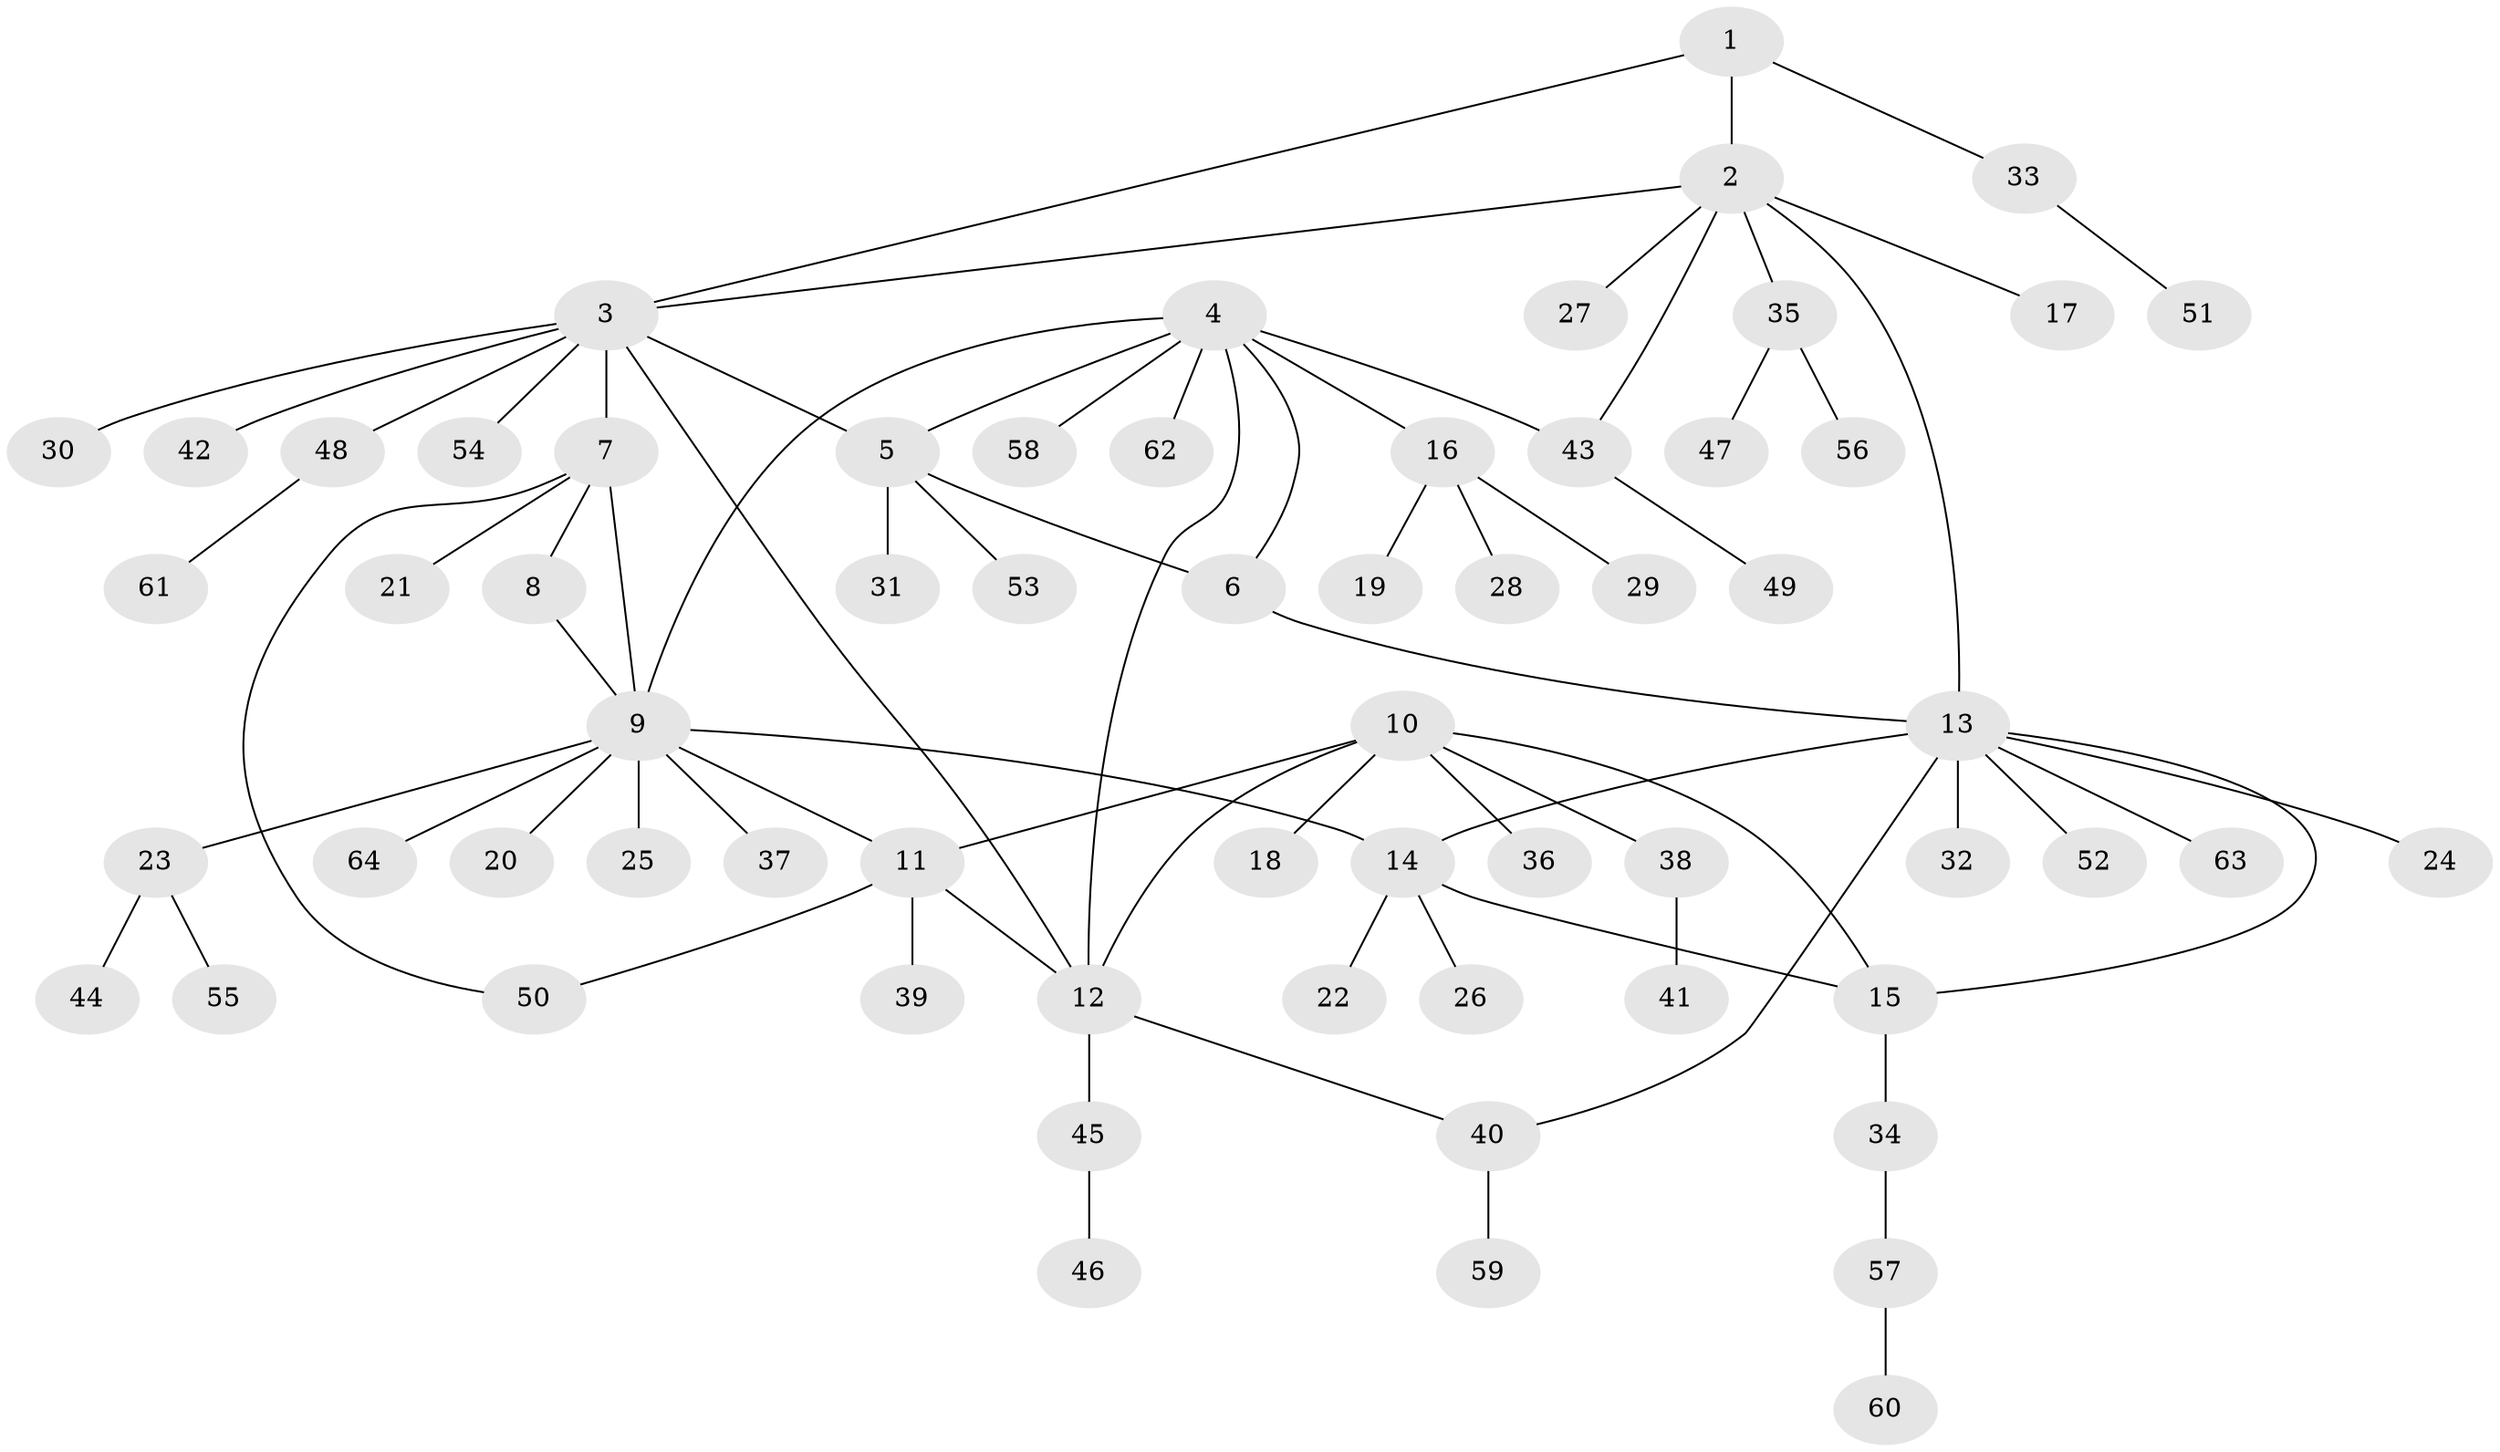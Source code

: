 // coarse degree distribution, {8: 0.02631578947368421, 11: 0.02631578947368421, 16: 0.02631578947368421, 4: 0.05263157894736842, 5: 0.05263157894736842, 3: 0.07894736842105263, 1: 0.631578947368421, 2: 0.10526315789473684}
// Generated by graph-tools (version 1.1) at 2025/19/03/04/25 18:19:35]
// undirected, 64 vertices, 77 edges
graph export_dot {
graph [start="1"]
  node [color=gray90,style=filled];
  1;
  2;
  3;
  4;
  5;
  6;
  7;
  8;
  9;
  10;
  11;
  12;
  13;
  14;
  15;
  16;
  17;
  18;
  19;
  20;
  21;
  22;
  23;
  24;
  25;
  26;
  27;
  28;
  29;
  30;
  31;
  32;
  33;
  34;
  35;
  36;
  37;
  38;
  39;
  40;
  41;
  42;
  43;
  44;
  45;
  46;
  47;
  48;
  49;
  50;
  51;
  52;
  53;
  54;
  55;
  56;
  57;
  58;
  59;
  60;
  61;
  62;
  63;
  64;
  1 -- 2;
  1 -- 3;
  1 -- 33;
  2 -- 3;
  2 -- 13;
  2 -- 17;
  2 -- 27;
  2 -- 35;
  2 -- 43;
  3 -- 5;
  3 -- 7;
  3 -- 12;
  3 -- 30;
  3 -- 42;
  3 -- 48;
  3 -- 54;
  4 -- 5;
  4 -- 6;
  4 -- 9;
  4 -- 12;
  4 -- 16;
  4 -- 43;
  4 -- 58;
  4 -- 62;
  5 -- 6;
  5 -- 31;
  5 -- 53;
  6 -- 13;
  7 -- 8;
  7 -- 9;
  7 -- 21;
  7 -- 50;
  8 -- 9;
  9 -- 11;
  9 -- 14;
  9 -- 20;
  9 -- 23;
  9 -- 25;
  9 -- 37;
  9 -- 64;
  10 -- 11;
  10 -- 12;
  10 -- 15;
  10 -- 18;
  10 -- 36;
  10 -- 38;
  11 -- 12;
  11 -- 39;
  11 -- 50;
  12 -- 40;
  12 -- 45;
  13 -- 14;
  13 -- 15;
  13 -- 24;
  13 -- 32;
  13 -- 40;
  13 -- 52;
  13 -- 63;
  14 -- 15;
  14 -- 22;
  14 -- 26;
  15 -- 34;
  16 -- 19;
  16 -- 28;
  16 -- 29;
  23 -- 44;
  23 -- 55;
  33 -- 51;
  34 -- 57;
  35 -- 47;
  35 -- 56;
  38 -- 41;
  40 -- 59;
  43 -- 49;
  45 -- 46;
  48 -- 61;
  57 -- 60;
}
